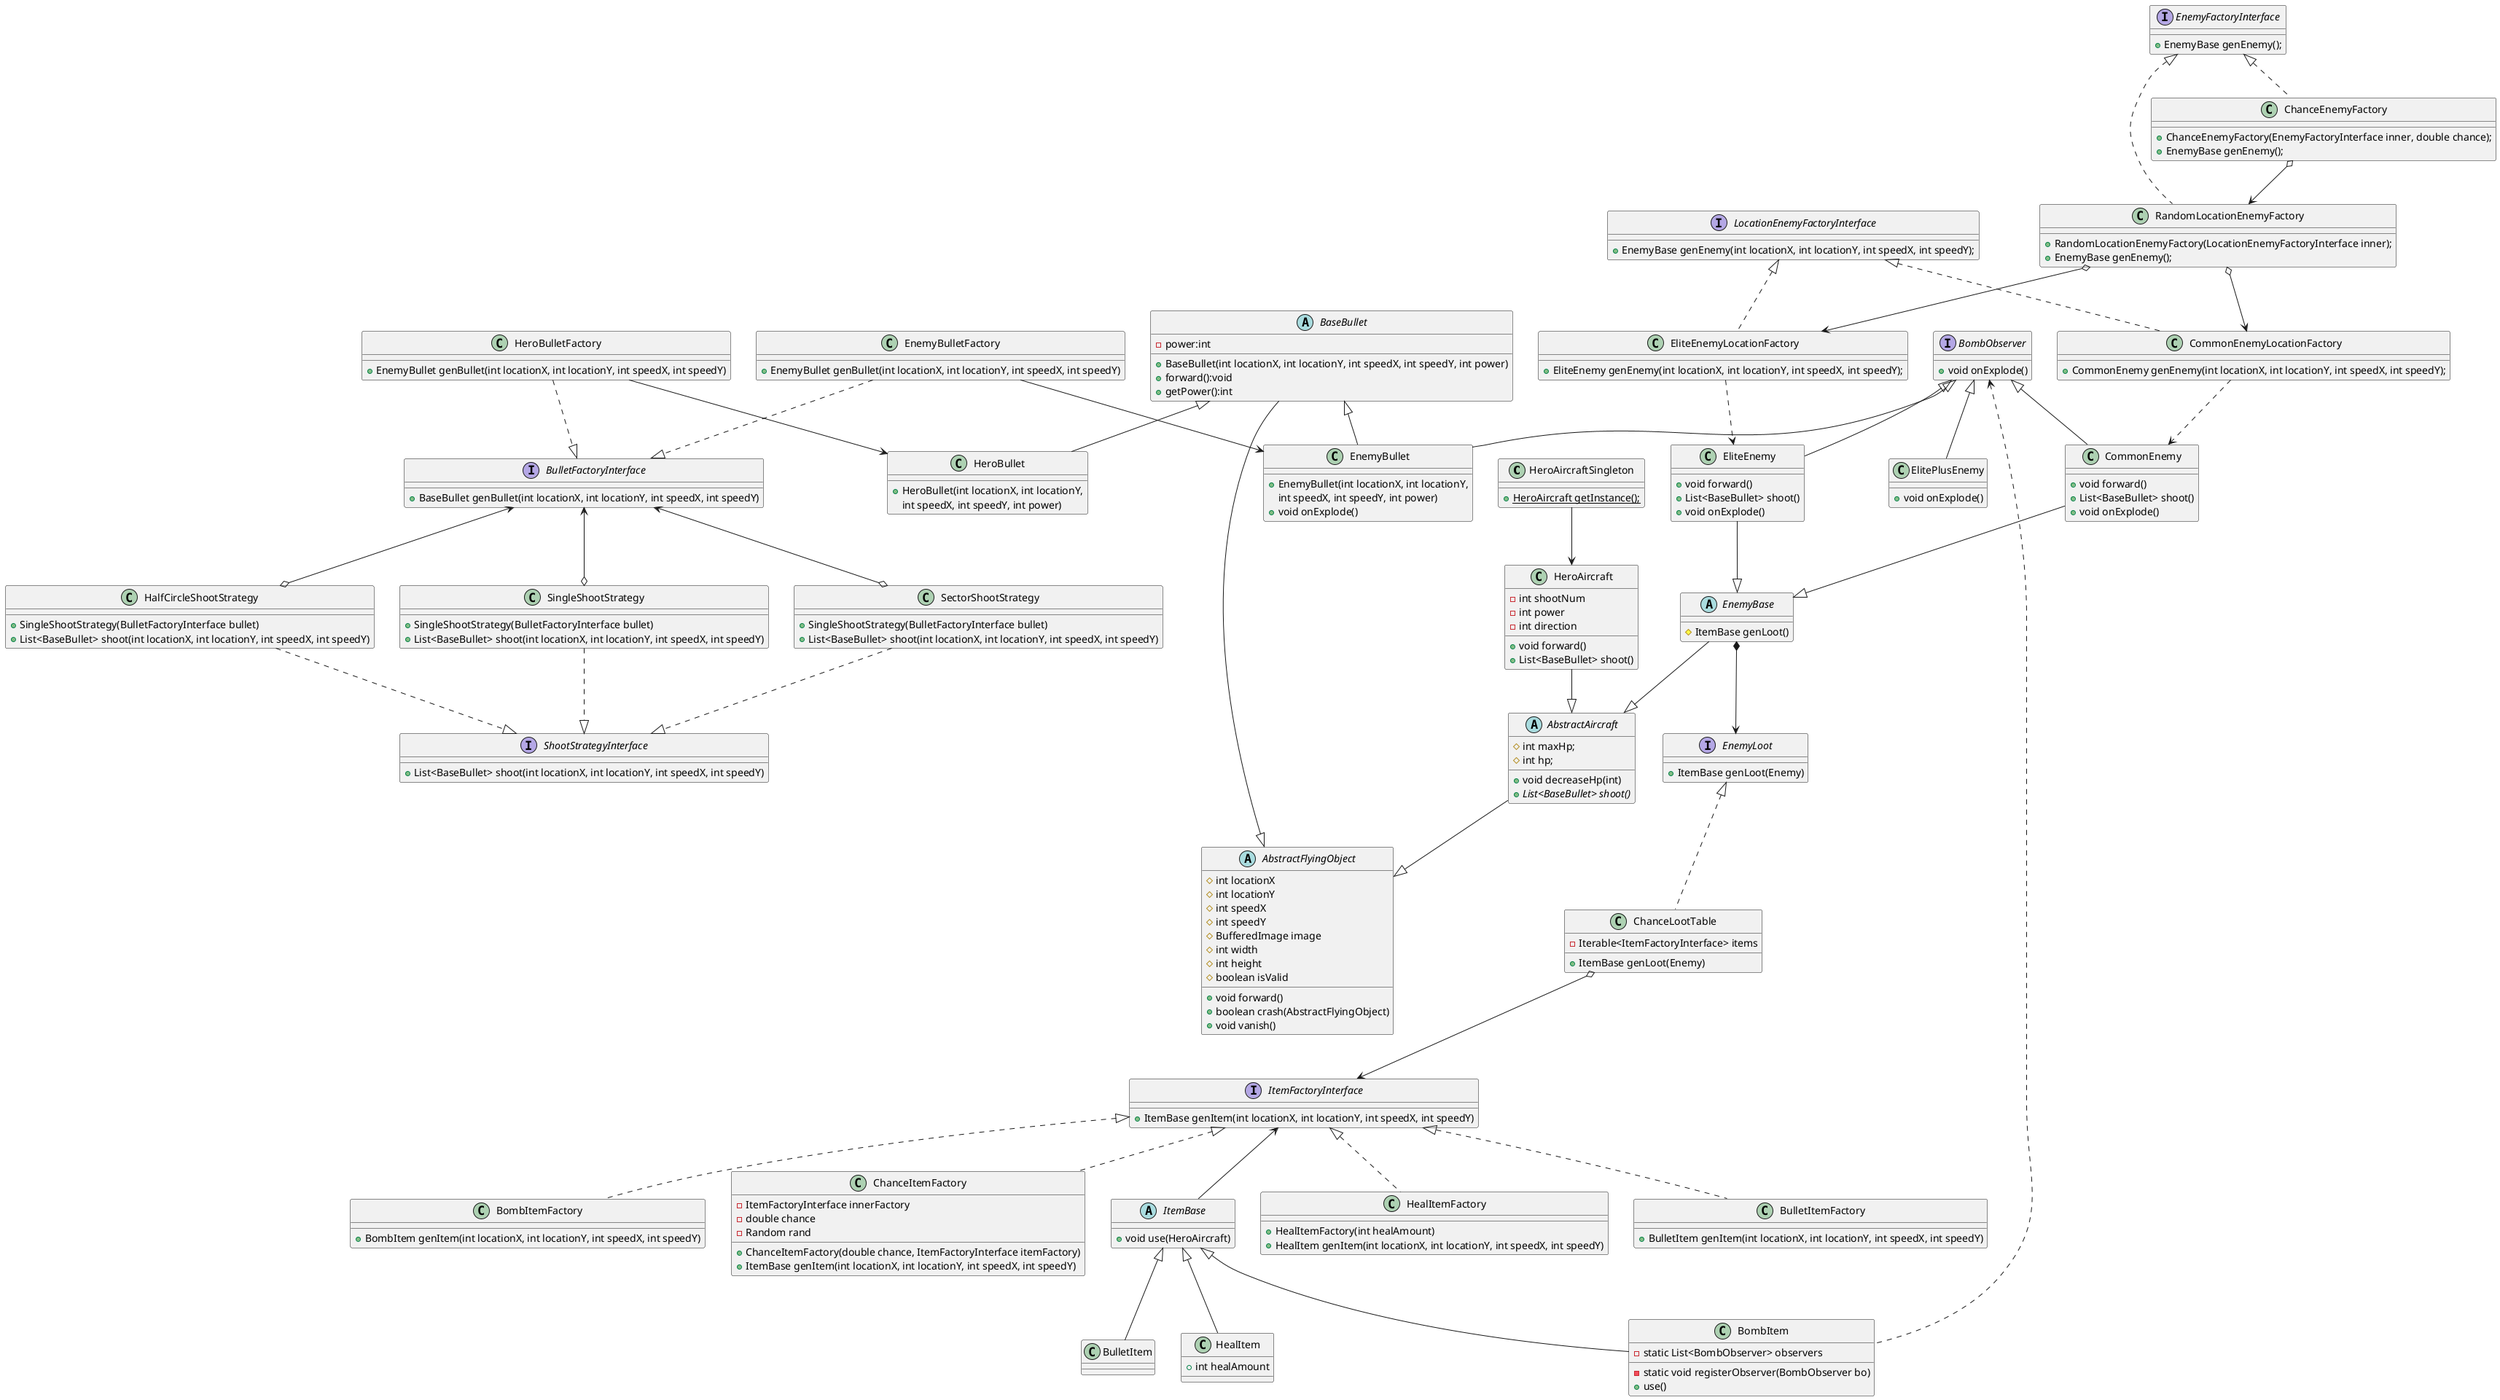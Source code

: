 @startuml
'https://plantuml.com/class-diagram

class HeroAircraftSingleton {
  + {static} HeroAircraft getInstance();
}

HeroAircraftSingleton --> HeroAircraft

abstract class AbstractFlyingObject {
  # int locationX
  # int locationY
  # int speedX
  # int speedY
  # BufferedImage image
  # int width
  # int height
  # boolean isValid
  + void forward()
  + boolean crash(AbstractFlyingObject)
  + void vanish()
}

abstract class AbstractAircraft {
  # int maxHp;
  # int hp;
  + void decreaseHp(int)
  + {abstract} List<BaseBullet> shoot()
}

abstract class EnemyBase {
  # ItemBase genLoot()
}

AbstractAircraft --|> AbstractFlyingObject

class HeroAircraft {
  - int shootNum
  - int power
  - int direction
  + void forward()
  + List<BaseBullet> shoot()
}

abstract class BaseBullet
{
    - power:int
    + BaseBullet(int locationX, int locationY, int speedX, int speedY, int power)
    + forward():void
	+ getPower():int
}

class HeroBullet {
    + HeroBullet(int locationX, int locationY,
     int speedX, int speedY, int power)
}


class EnemyBullet {
    + EnemyBullet(int locationX, int locationY,
     int speedX, int speedY, int power)
}

BaseBullet <|-- HeroBullet
BaseBullet <|-- EnemyBullet
BaseBullet --|> AbstractFlyingObject

HeroAircraft --|> AbstractAircraft

class CommonEnemy {
  + void forward()
  + List<BaseBullet> shoot()
}

class EliteEnemy {
  + void forward()
  + List<BaseBullet> shoot()
}

EnemyBase --|> AbstractAircraft

CommonEnemy --|> EnemyBase
EliteEnemy --|> EnemyBase

abstract class ItemBase {
  + void use(HeroAircraft)
}

class HealItem {
  + int healAmount
}
class HealItemFactory{
  + HealItemFactory(int healAmount)
  + HealItem genItem(int locationX, int locationY, int speedX, int speedY)
}
class BulletItem{}
class BulletItemFactory{
  + BulletItem genItem(int locationX, int locationY, int speedX, int speedY)
}
class BombItem{}
class BombItemFactory{
  + BombItem genItem(int locationX, int locationY, int speedX, int speedY)
}
interface ItemFactoryInterface{
  + ItemBase genItem(int locationX, int locationY, int speedX, int speedY)
}
class ChanceItemFactory{
  - ItemFactoryInterface innerFactory
  - double chance
  - Random rand
  + ChanceItemFactory(double chance, ItemFactoryInterface itemFactory)
  + ItemBase genItem(int locationX, int locationY, int speedX, int speedY)
}

ItemFactoryInterface <-- ItemBase

ItemBase <|-- HealItem
ItemBase <|-- BombItem
ItemBase <|-- BulletItem
ItemFactoryInterface <|.. ChanceItemFactory
ItemFactoryInterface <|.. HealItemFactory
ItemFactoryInterface <|.. BombItemFactory
ItemFactoryInterface <|.. BulletItemFactory

interface EnemyLoot {
  + ItemBase genLoot(Enemy)
}
EnemyBase *--> EnemyLoot
class ChanceLootTable {
  - Iterable<ItemFactoryInterface> items
  + ItemBase genLoot(Enemy)
}

interface LocationEnemyFactoryInterface {
  + EnemyBase genEnemy(int locationX, int locationY, int speedX, int speedY);
}

interface EnemyFactoryInterface {
  + EnemyBase genEnemy();
}

class CommonEnemyLocationFactory {
  + CommonEnemy genEnemy(int locationX, int locationY, int speedX, int speedY);
}

class EliteEnemyLocationFactory{
  + EliteEnemy genEnemy(int locationX, int locationY, int speedX, int speedY);
}

class RandomLocationEnemyFactory {
  + RandomLocationEnemyFactory(LocationEnemyFactoryInterface inner);
  + EnemyBase genEnemy();
}

class ChanceEnemyFactory {
  + ChanceEnemyFactory(EnemyFactoryInterface inner, double chance);
  + EnemyBase genEnemy();
}

EnemyFactoryInterface <|.. ChanceEnemyFactory
EnemyFactoryInterface <|.. RandomLocationEnemyFactory
LocationEnemyFactoryInterface <|.. CommonEnemyLocationFactory
LocationEnemyFactoryInterface <|.. EliteEnemyLocationFactory
RandomLocationEnemyFactory o--> CommonEnemyLocationFactory
RandomLocationEnemyFactory o--> EliteEnemyLocationFactory
ChanceEnemyFactory o--> RandomLocationEnemyFactory
CommonEnemyLocationFactory ..> CommonEnemy
EliteEnemyLocationFactory ..> EliteEnemy

EnemyLoot <|.. ChanceLootTable

ChanceLootTable o--> ItemFactoryInterface

EnemyBulletFactory --> EnemyBullet
HeroBulletFactory --> HeroBullet

interface BulletFactoryInterface {
  + BaseBullet genBullet(int locationX, int locationY, int speedX, int speedY)
}

EnemyBulletFactory ..|> BulletFactoryInterface
HeroBulletFactory ..|> BulletFactoryInterface

class EnemyBulletFactory {
  + EnemyBullet genBullet(int locationX, int locationY, int speedX, int speedY)
}

class HeroBulletFactory {
  + EnemyBullet genBullet(int locationX, int locationY, int speedX, int speedY)
}

interface ShootStrategyInterface {
  + List<BaseBullet> shoot(int locationX, int locationY, int speedX, int speedY)
}

class SingleShootStrategy {
  + SingleShootStrategy(BulletFactoryInterface bullet)
  + List<BaseBullet> shoot(int locationX, int locationY, int speedX, int speedY)
}
class SectorShootStrategy {
  + SingleShootStrategy(BulletFactoryInterface bullet)
  + List<BaseBullet> shoot(int locationX, int locationY, int speedX, int speedY)
}
class HalfCircleShootStrategy {
  + SingleShootStrategy(BulletFactoryInterface bullet)
  + List<BaseBullet> shoot(int locationX, int locationY, int speedX, int speedY)
}

SingleShootStrategy ..|> ShootStrategyInterface
SectorShootStrategy ..|> ShootStrategyInterface
HalfCircleShootStrategy ..|> ShootStrategyInterface
BulletFactoryInterface <--o SingleShootStrategy
BulletFactoryInterface <--o SectorShootStrategy
BulletFactoryInterface <--o HalfCircleShootStrategy

interface BombObserver {
  + void onExplode()
}
class BombItem {
  - static void registerObserver(BombObserver bo)
  - static List<BombObserver> observers
  + use()
}

BombObserver <.. BombItem

class EliteEnemy{
  + void onExplode()
}
class CommonEnemy{
  + void onExplode()
}
class ElitePlusEnemy{
  + void onExplode()
}
class EnemyBullet {
  + void onExplode()
}

BombObserver <|-- EliteEnemy
BombObserver <|-- CommonEnemy
BombObserver <|-- ElitePlusEnemy
BombObserver <|-- EnemyBullet
@enduml